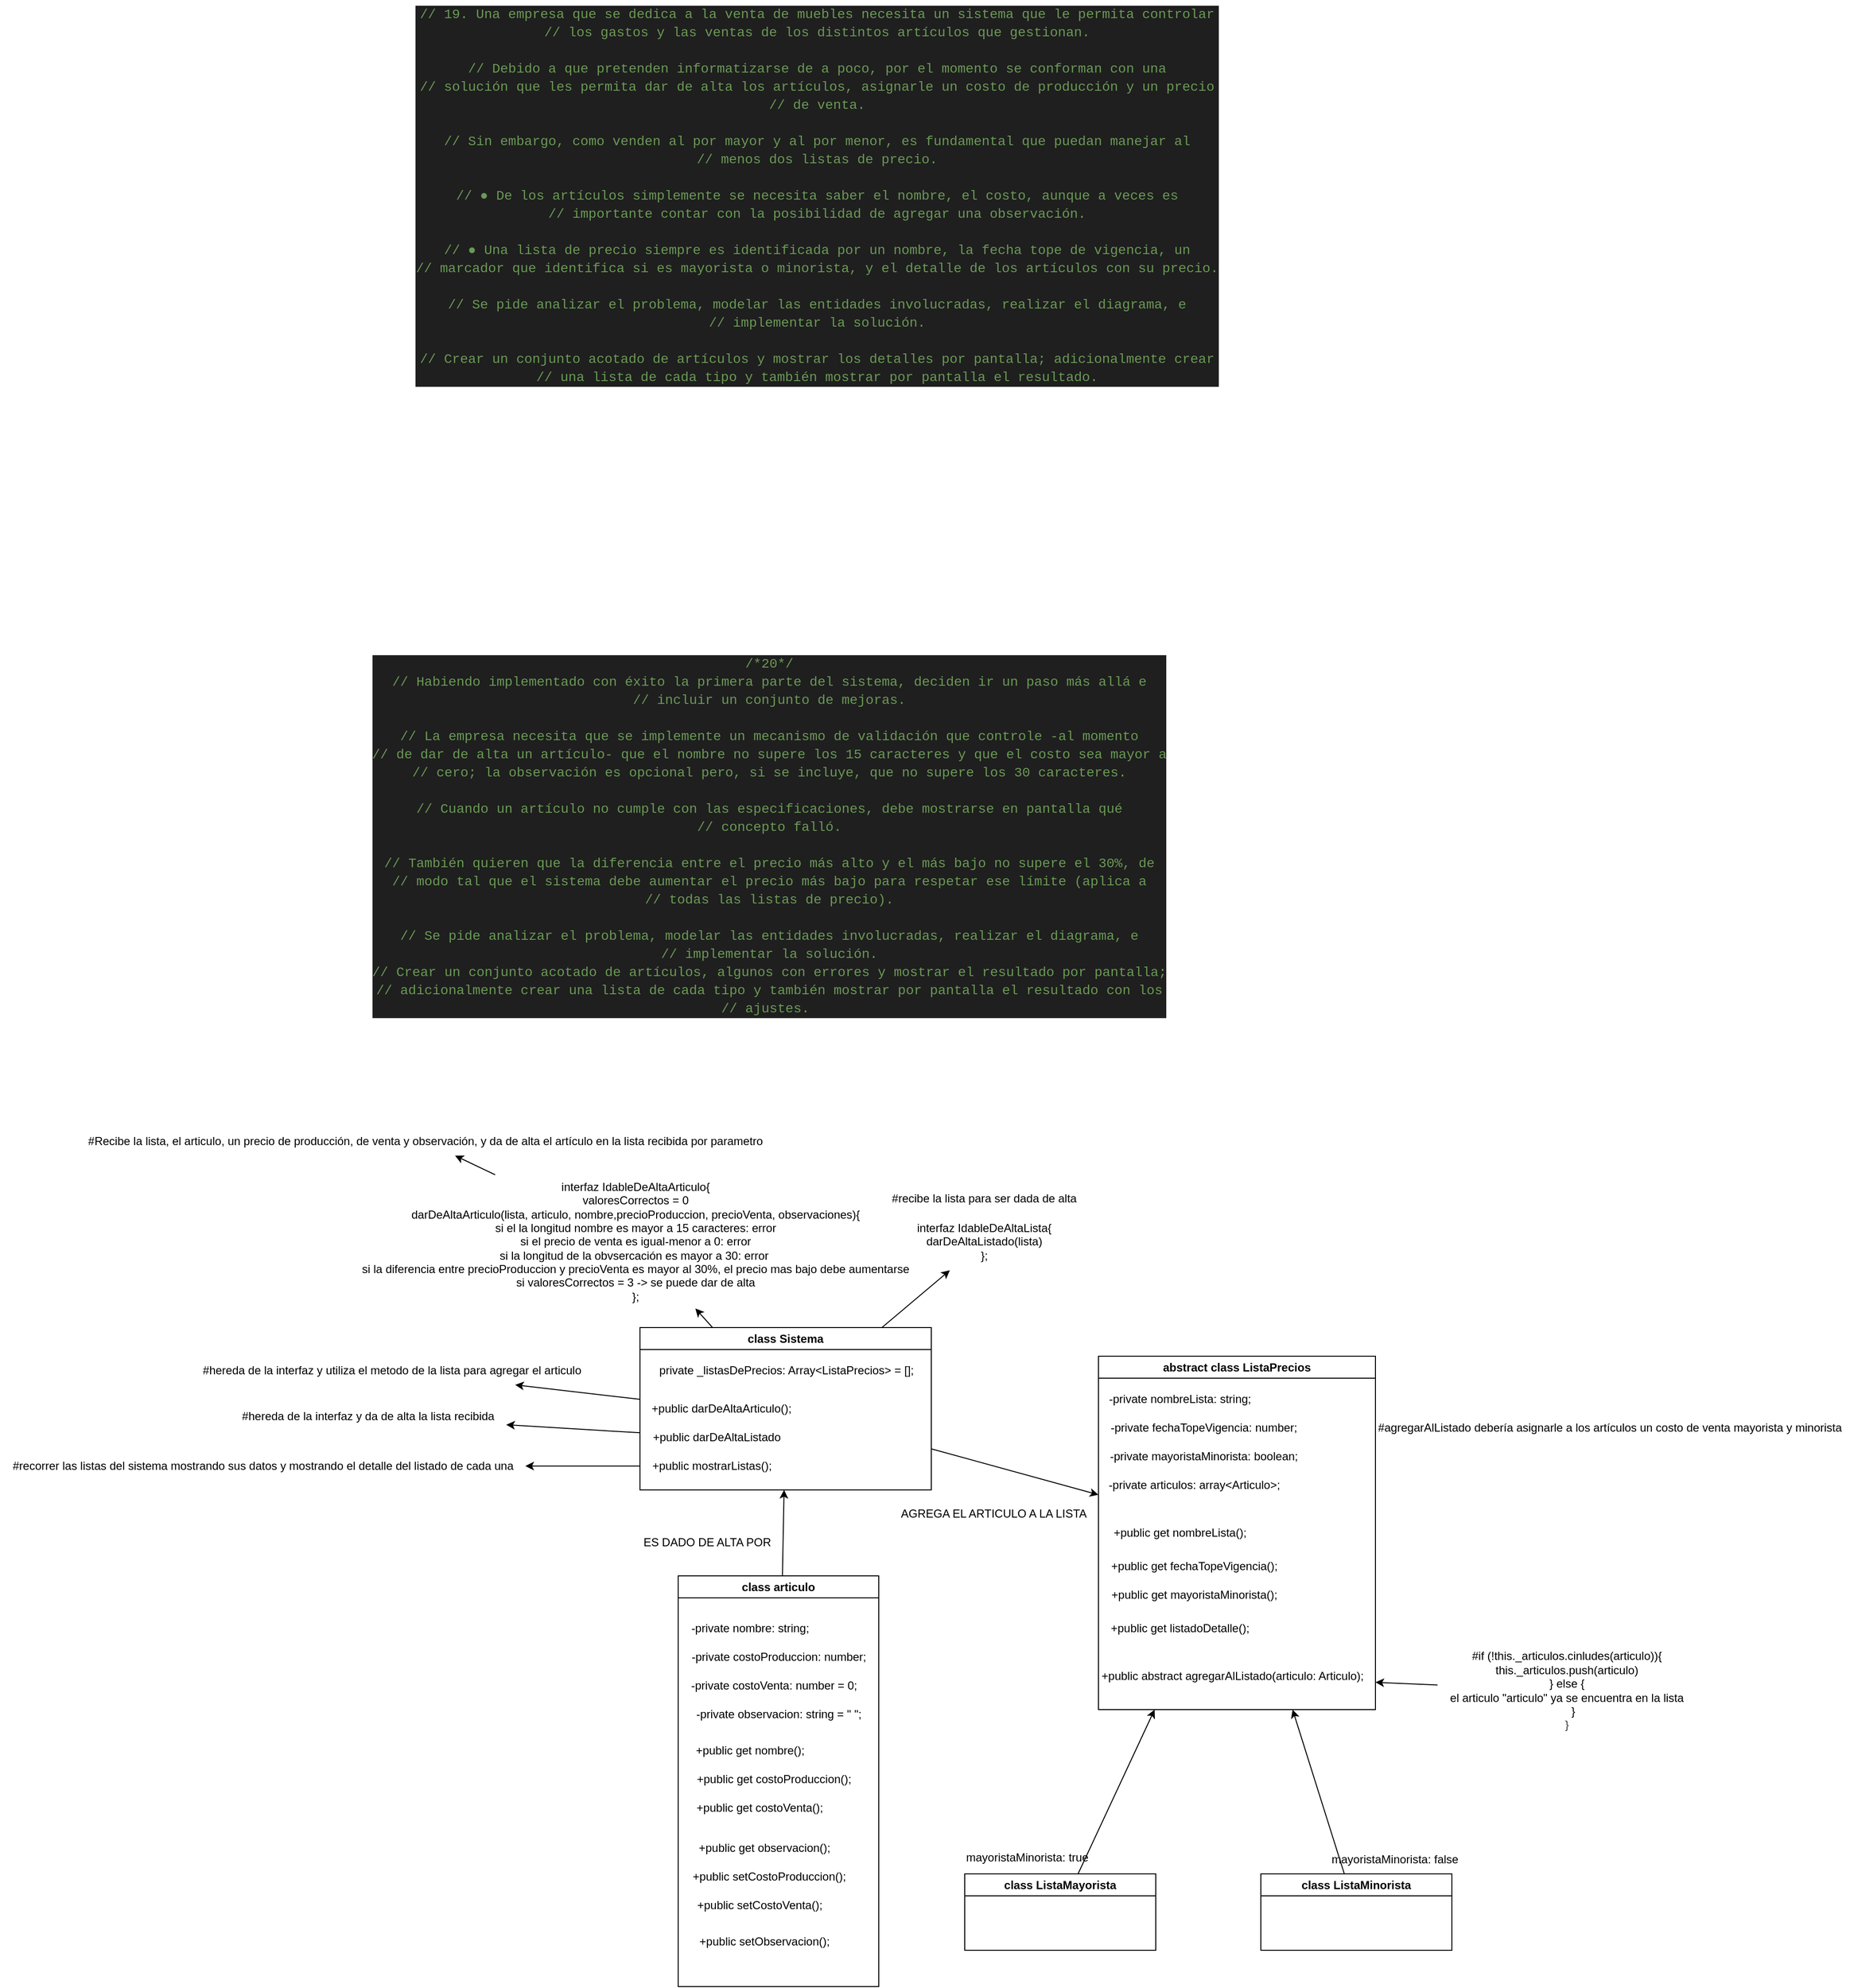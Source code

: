 <mxfile>
    <diagram id="zCJzCJdqDsHCJ9_B2jmk" name="Page-1">
        <mxGraphModel dx="2070" dy="1663" grid="1" gridSize="10" guides="1" tooltips="1" connect="1" arrows="1" fold="1" page="1" pageScale="1" pageWidth="850" pageHeight="1100" math="0" shadow="0">
            <root>
                <mxCell id="0"/>
                <mxCell id="1" parent="0"/>
                <mxCell id="2" value="&lt;div style=&quot;color: rgb(204, 204, 204); background-color: rgb(31, 31, 31); font-family: Consolas, &amp;quot;Courier New&amp;quot;, monospace; font-size: 14px; line-height: 19px; white-space-collapse: preserve;&quot;&gt;&lt;div&gt;&lt;span style=&quot;color: #6a9955;&quot;&gt;// 19. Una empresa que se dedica a la venta de muebles necesita un sistema que le permita controlar&lt;/span&gt;&lt;/div&gt;&lt;div&gt;&lt;span style=&quot;color: #6a9955;&quot;&gt;// los gastos y las ventas de los distintos artículos que gestionan.&lt;/span&gt;&lt;/div&gt;&lt;br&gt;&lt;div&gt;&lt;span style=&quot;color: #6a9955;&quot;&gt;// Debido a que pretenden informatizarse de a poco, por el momento se conforman con una&lt;/span&gt;&lt;/div&gt;&lt;div&gt;&lt;span style=&quot;color: #6a9955;&quot;&gt;// solución que les permita dar de alta los artículos, asignarle un costo de producción y un precio&lt;/span&gt;&lt;/div&gt;&lt;div&gt;&lt;span style=&quot;color: #6a9955;&quot;&gt;// de venta.&lt;/span&gt;&lt;/div&gt;&lt;br&gt;&lt;div&gt;&lt;span style=&quot;color: #6a9955;&quot;&gt;// Sin embargo, como venden al por mayor y al por menor, es fundamental que puedan manejar al&lt;/span&gt;&lt;/div&gt;&lt;div&gt;&lt;span style=&quot;color: #6a9955;&quot;&gt;// menos dos listas de precio.&lt;/span&gt;&lt;/div&gt;&lt;br&gt;&lt;div&gt;&lt;span style=&quot;color: #6a9955;&quot;&gt;// ● De los artículos simplemente se necesita saber el nombre, el costo, aunque a veces es&lt;/span&gt;&lt;/div&gt;&lt;div&gt;&lt;span style=&quot;color: #6a9955;&quot;&gt;// importante contar con la posibilidad de agregar una observación.&lt;/span&gt;&lt;/div&gt;&lt;br&gt;&lt;div&gt;&lt;span style=&quot;color: #6a9955;&quot;&gt;// ● Una lista de precio siempre es identificada por un nombre, la fecha tope de vigencia, un&lt;/span&gt;&lt;/div&gt;&lt;div&gt;&lt;span style=&quot;color: #6a9955;&quot;&gt;// marcador que identifica si es mayorista o minorista, y el detalle de los artículos con su precio.&lt;/span&gt;&lt;/div&gt;&lt;br&gt;&lt;div&gt;&lt;span style=&quot;color: #6a9955;&quot;&gt;// Se pide analizar el problema, modelar las entidades involucradas, realizar el diagrama, e&lt;/span&gt;&lt;/div&gt;&lt;div&gt;&lt;span style=&quot;color: #6a9955;&quot;&gt;// implementar la solución.&lt;/span&gt;&lt;/div&gt;&lt;br&gt;&lt;div&gt;&lt;span style=&quot;color: #6a9955;&quot;&gt;// Crear un conjunto acotado de artículos y mostrar los detalles por pantalla; adicionalmente crear&lt;/span&gt;&lt;/div&gt;&lt;div&gt;&lt;span style=&quot;color: #6a9955;&quot;&gt;// una lista de cada tipo y también mostrar por pantalla el resultado.&lt;/span&gt;&lt;/div&gt;&lt;/div&gt;" style="text;html=1;align=center;verticalAlign=middle;resizable=0;points=[];autosize=1;strokeColor=none;fillColor=none;" parent="1" vertex="1">
                    <mxGeometry x="-270" y="-1090" width="790" height="410" as="geometry"/>
                </mxCell>
                <mxCell id="79" value="abstract class ListaPrecios" style="swimlane;whiteSpace=wrap;html=1;" parent="1" vertex="1">
                    <mxGeometry x="420" y="330" width="290" height="370" as="geometry"/>
                </mxCell>
                <mxCell id="80" value="-private nombreLista: string;" style="text;html=1;align=center;verticalAlign=middle;resizable=0;points=[];autosize=1;strokeColor=none;fillColor=none;" parent="79" vertex="1">
                    <mxGeometry y="30" width="170" height="30" as="geometry"/>
                </mxCell>
                <mxCell id="81" value="-private fechaTopeVigencia: number;" style="text;html=1;align=center;verticalAlign=middle;resizable=0;points=[];autosize=1;strokeColor=none;fillColor=none;" parent="79" vertex="1">
                    <mxGeometry y="60" width="220" height="30" as="geometry"/>
                </mxCell>
                <mxCell id="83" value="-private articulos: array&amp;lt;Articulo&amp;gt;;" style="text;html=1;align=center;verticalAlign=middle;resizable=0;points=[];autosize=1;strokeColor=none;fillColor=none;" parent="79" vertex="1">
                    <mxGeometry y="120" width="200" height="30" as="geometry"/>
                </mxCell>
                <mxCell id="86" value="-private mayoristaMinorista: boolean;" style="text;html=1;align=center;verticalAlign=middle;resizable=0;points=[];autosize=1;strokeColor=none;fillColor=none;" parent="79" vertex="1">
                    <mxGeometry y="90" width="220" height="30" as="geometry"/>
                </mxCell>
                <mxCell id="101" value="+public abstract agregarAlListado(articulo: Articulo);" style="text;html=1;align=center;verticalAlign=middle;resizable=0;points=[];autosize=1;strokeColor=none;fillColor=none;" parent="79" vertex="1">
                    <mxGeometry x="-10" y="320" width="300" height="30" as="geometry"/>
                </mxCell>
                <mxCell id="102" value="+public get listadoDetalle();" style="text;html=1;align=center;verticalAlign=middle;resizable=0;points=[];autosize=1;strokeColor=none;fillColor=none;" parent="79" vertex="1">
                    <mxGeometry y="270" width="170" height="30" as="geometry"/>
                </mxCell>
                <mxCell id="126" value="+public get nombreLista();" style="text;html=1;align=center;verticalAlign=middle;resizable=0;points=[];autosize=1;strokeColor=none;fillColor=none;" parent="79" vertex="1">
                    <mxGeometry x="5" y="170" width="160" height="30" as="geometry"/>
                </mxCell>
                <mxCell id="127" value="+public get fechaTopeVigencia();" style="text;html=1;align=center;verticalAlign=middle;resizable=0;points=[];autosize=1;strokeColor=none;fillColor=none;" parent="79" vertex="1">
                    <mxGeometry y="205" width="200" height="30" as="geometry"/>
                </mxCell>
                <mxCell id="129" value="+public get mayoristaMinorista();" style="text;html=1;align=center;verticalAlign=middle;resizable=0;points=[];autosize=1;strokeColor=none;fillColor=none;" parent="79" vertex="1">
                    <mxGeometry y="235" width="200" height="30" as="geometry"/>
                </mxCell>
                <mxCell id="87" style="edgeStyle=none;html=1;" parent="1" source="84" target="79" edge="1">
                    <mxGeometry relative="1" as="geometry"/>
                </mxCell>
                <mxCell id="84" value="class ListaMayorista" style="swimlane;whiteSpace=wrap;html=1;" parent="1" vertex="1">
                    <mxGeometry x="280" y="872" width="200" height="80" as="geometry"/>
                </mxCell>
                <mxCell id="100" style="edgeStyle=none;html=1;" parent="1" source="85" target="79" edge="1">
                    <mxGeometry relative="1" as="geometry"/>
                </mxCell>
                <mxCell id="85" value="class ListaMinorista" style="swimlane;whiteSpace=wrap;html=1;" parent="1" vertex="1">
                    <mxGeometry x="590" y="872" width="200" height="80" as="geometry"/>
                </mxCell>
                <mxCell id="109" style="edgeStyle=none;html=1;" parent="1" source="90" target="104" edge="1">
                    <mxGeometry relative="1" as="geometry"/>
                </mxCell>
                <mxCell id="90" value="class articulo" style="swimlane;whiteSpace=wrap;html=1;" parent="1" vertex="1">
                    <mxGeometry x="-20" y="560" width="210" height="430" as="geometry"/>
                </mxCell>
                <mxCell id="92" value="-private nombre: string;" style="text;html=1;align=center;verticalAlign=middle;resizable=0;points=[];autosize=1;strokeColor=none;fillColor=none;" parent="90" vertex="1">
                    <mxGeometry y="40" width="150" height="30" as="geometry"/>
                </mxCell>
                <mxCell id="95" value="-private costoProduccion: number;" style="text;html=1;align=center;verticalAlign=middle;resizable=0;points=[];autosize=1;strokeColor=none;fillColor=none;" parent="90" vertex="1">
                    <mxGeometry y="70" width="210" height="30" as="geometry"/>
                </mxCell>
                <mxCell id="96" value="-private observacion: string = &quot; &quot;;" style="text;html=1;align=center;verticalAlign=middle;resizable=0;points=[];autosize=1;strokeColor=none;fillColor=none;" parent="90" vertex="1">
                    <mxGeometry x="5" y="130" width="200" height="30" as="geometry"/>
                </mxCell>
                <mxCell id="97" value="+public get nombre();" style="text;html=1;align=center;verticalAlign=middle;resizable=0;points=[];autosize=1;strokeColor=none;fillColor=none;" parent="90" vertex="1">
                    <mxGeometry x="5" y="168" width="140" height="30" as="geometry"/>
                </mxCell>
                <mxCell id="98" value="+public get costoProduccion();" style="text;html=1;align=center;verticalAlign=middle;resizable=0;points=[];autosize=1;strokeColor=none;fillColor=none;" parent="90" vertex="1">
                    <mxGeometry x="5" y="198" width="190" height="30" as="geometry"/>
                </mxCell>
                <mxCell id="99" value="+public get observacion();" style="text;html=1;align=center;verticalAlign=middle;resizable=0;points=[];autosize=1;strokeColor=none;fillColor=none;" parent="90" vertex="1">
                    <mxGeometry x="10" y="270" width="160" height="30" as="geometry"/>
                </mxCell>
                <mxCell id="115" value="-private costoVenta: number = 0;" style="text;html=1;align=center;verticalAlign=middle;resizable=0;points=[];autosize=1;strokeColor=none;fillColor=none;" parent="90" vertex="1">
                    <mxGeometry y="100" width="200" height="30" as="geometry"/>
                </mxCell>
                <mxCell id="118" value="+public setCostoProduccion();" style="text;html=1;align=center;verticalAlign=middle;resizable=0;points=[];autosize=1;strokeColor=none;fillColor=none;" parent="90" vertex="1">
                    <mxGeometry x="5" y="300" width="180" height="30" as="geometry"/>
                </mxCell>
                <mxCell id="123" value="+public setCostoVenta();" style="text;html=1;align=center;verticalAlign=middle;resizable=0;points=[];autosize=1;strokeColor=none;fillColor=none;" parent="90" vertex="1">
                    <mxGeometry x="10" y="330" width="150" height="30" as="geometry"/>
                </mxCell>
                <mxCell id="124" value="+public get costoVenta();" style="text;html=1;align=center;verticalAlign=middle;resizable=0;points=[];autosize=1;strokeColor=none;fillColor=none;" parent="90" vertex="1">
                    <mxGeometry x="5" y="228" width="160" height="30" as="geometry"/>
                </mxCell>
                <mxCell id="128" value="+public setObservacion();" style="text;html=1;align=center;verticalAlign=middle;resizable=0;points=[];autosize=1;strokeColor=none;fillColor=none;" parent="90" vertex="1">
                    <mxGeometry x="10" y="368" width="160" height="30" as="geometry"/>
                </mxCell>
                <mxCell id="111" style="edgeStyle=none;html=1;" parent="1" source="104" target="79" edge="1">
                    <mxGeometry relative="1" as="geometry"/>
                </mxCell>
                <mxCell id="113" style="edgeStyle=none;html=1;" parent="1" source="104" target="106" edge="1">
                    <mxGeometry relative="1" as="geometry"/>
                </mxCell>
                <mxCell id="136" style="edgeStyle=none;html=1;" parent="1" source="104" target="133" edge="1">
                    <mxGeometry relative="1" as="geometry"/>
                </mxCell>
                <mxCell id="104" value="class Sistema" style="swimlane;whiteSpace=wrap;html=1;" parent="1" vertex="1">
                    <mxGeometry x="-60" y="300" width="305" height="170" as="geometry"/>
                </mxCell>
                <mxCell id="105" value="+public darDeAltaArticulo();" style="text;html=1;align=center;verticalAlign=middle;resizable=0;points=[];autosize=1;strokeColor=none;fillColor=none;" parent="104" vertex="1">
                    <mxGeometry y="70" width="170" height="30" as="geometry"/>
                </mxCell>
                <mxCell id="125" value="private _listasDePrecios: Array&amp;lt;ListaPrecios&amp;gt; = [];" style="text;html=1;align=center;verticalAlign=middle;resizable=0;points=[];autosize=1;strokeColor=none;fillColor=none;" parent="104" vertex="1">
                    <mxGeometry x="7.5" y="30" width="290" height="30" as="geometry"/>
                </mxCell>
                <mxCell id="138" value="+public darDeAltaListado" style="text;html=1;align=center;verticalAlign=middle;resizable=0;points=[];autosize=1;strokeColor=none;fillColor=none;" parent="104" vertex="1">
                    <mxGeometry y="100" width="160" height="30" as="geometry"/>
                </mxCell>
                <mxCell id="141" value="+public mostrarListas();" style="text;html=1;align=center;verticalAlign=middle;resizable=0;points=[];autosize=1;strokeColor=none;fillColor=none;" parent="104" vertex="1">
                    <mxGeometry y="130" width="150" height="30" as="geometry"/>
                </mxCell>
                <mxCell id="134" style="edgeStyle=none;html=1;" parent="1" source="106" target="132" edge="1">
                    <mxGeometry relative="1" as="geometry"/>
                </mxCell>
                <mxCell id="106" value="interfaz IdableDeAltaArticulo{&lt;div&gt;&lt;font color=&quot;#000000&quot;&gt;valoresCorrectos = 0&lt;br&gt;&lt;/font&gt;&lt;div&gt;darDeAltaArticulo(lista, articulo, nombre,precioProduccion, precioVenta, observaciones){&lt;/div&gt;&lt;div&gt;si el la longitud nombre es mayor a 15 caracteres: error&lt;/div&gt;&lt;div&gt;si el precio de venta es igual-menor a 0: error&lt;/div&gt;&lt;div&gt;si la longitud de la obvsercación es mayor a 30: error&amp;nbsp;&lt;/div&gt;&lt;div&gt;si la diferencia entre precioProduccion y precioVenta es mayor al 30%, el precio mas bajo debe aumentarse&lt;/div&gt;&lt;div&gt;si valoresCorrectos = 3 -&amp;gt; se puede dar de alta&lt;/div&gt;&lt;div&gt;};&lt;/div&gt;&lt;/div&gt;" style="text;html=1;align=center;verticalAlign=middle;resizable=0;points=[];autosize=1;strokeColor=none;fillColor=none;" parent="1" vertex="1">
                    <mxGeometry x="-365" y="140" width="600" height="140" as="geometry"/>
                </mxCell>
                <mxCell id="110" value="ES DADO DE ALTA POR" style="text;html=1;align=center;verticalAlign=middle;resizable=0;points=[];autosize=1;strokeColor=none;fillColor=none;" parent="1" vertex="1">
                    <mxGeometry x="-70" y="510" width="160" height="30" as="geometry"/>
                </mxCell>
                <mxCell id="112" value="AGREGA EL ARTICULO A LA LISTA" style="text;html=1;align=center;verticalAlign=middle;resizable=0;points=[];autosize=1;strokeColor=none;fillColor=none;" parent="1" vertex="1">
                    <mxGeometry x="200" y="480" width="220" height="30" as="geometry"/>
                </mxCell>
                <mxCell id="114" value="&lt;span style=&quot;color: rgb(0, 0, 0);&quot;&gt;#hereda de la interfaz y utiliza el metodo de la lista para agregar el articulo&lt;/span&gt;" style="text;html=1;align=center;verticalAlign=middle;resizable=0;points=[];autosize=1;strokeColor=none;fillColor=none;" parent="1" vertex="1">
                    <mxGeometry x="-530" y="330" width="420" height="30" as="geometry"/>
                </mxCell>
                <mxCell id="116" value="#agregarAlListado debería asignarle a los artículos un costo de venta mayorista y minorista" style="text;html=1;align=center;verticalAlign=middle;resizable=0;points=[];autosize=1;strokeColor=none;fillColor=none;" parent="1" vertex="1">
                    <mxGeometry x="700" y="390" width="510" height="30" as="geometry"/>
                </mxCell>
                <mxCell id="121" value="mayoristaMinorista: true" style="text;html=1;align=center;verticalAlign=middle;resizable=0;points=[];autosize=1;strokeColor=none;fillColor=none;" parent="1" vertex="1">
                    <mxGeometry x="270" y="840" width="150" height="30" as="geometry"/>
                </mxCell>
                <mxCell id="122" value="mayoristaMinorista: false" style="text;html=1;align=center;verticalAlign=middle;resizable=0;points=[];autosize=1;strokeColor=none;fillColor=none;" parent="1" vertex="1">
                    <mxGeometry x="650" y="842" width="160" height="30" as="geometry"/>
                </mxCell>
                <mxCell id="131" style="edgeStyle=none;html=1;" parent="1" source="130" target="101" edge="1">
                    <mxGeometry relative="1" as="geometry"/>
                </mxCell>
                <mxCell id="130" value="#if (!this._articulos.cinludes(articulo)){&lt;div&gt;this._articulos.push(articulo)&lt;/div&gt;&lt;div&gt;} else {&lt;/div&gt;&lt;div&gt;el articulo &quot;articulo&quot; ya se encuentra en la lista&lt;/div&gt;&lt;div&gt;&amp;nbsp; &amp;nbsp; }&lt;/div&gt;&lt;div&gt;&lt;span style=&quot;color: rgb(63, 63, 63); background-color: transparent;&quot;&gt;}&lt;/span&gt;&lt;/div&gt;" style="text;html=1;align=center;verticalAlign=middle;resizable=0;points=[];autosize=1;strokeColor=none;fillColor=none;" parent="1" vertex="1">
                    <mxGeometry x="775" y="630" width="270" height="100" as="geometry"/>
                </mxCell>
                <mxCell id="132" value="#Recibe la lista, el articulo, un precio de producción, de venta y observación, y da de alta el artículo en la lista recibida por parametro" style="text;html=1;align=center;verticalAlign=middle;resizable=0;points=[];autosize=1;strokeColor=none;fillColor=none;" parent="1" vertex="1">
                    <mxGeometry x="-650" y="90" width="730" height="30" as="geometry"/>
                </mxCell>
                <mxCell id="133" value="interfaz IdableDeAltaLista{&lt;div&gt;darDeAltaListado(lista)&lt;/div&gt;&lt;div&gt;};&lt;/div&gt;" style="text;html=1;align=center;verticalAlign=middle;resizable=0;points=[];autosize=1;strokeColor=none;fillColor=none;" parent="1" vertex="1">
                    <mxGeometry x="220" y="180" width="160" height="60" as="geometry"/>
                </mxCell>
                <mxCell id="135" value="#recibe la lista para ser dada de alta" style="text;html=1;align=center;verticalAlign=middle;resizable=0;points=[];autosize=1;strokeColor=none;fillColor=none;" parent="1" vertex="1">
                    <mxGeometry x="190" y="150" width="220" height="30" as="geometry"/>
                </mxCell>
                <mxCell id="137" style="edgeStyle=none;html=1;" parent="1" source="105" target="114" edge="1">
                    <mxGeometry relative="1" as="geometry"/>
                </mxCell>
                <mxCell id="139" value="#hereda de la interfaz y da de alta la lista recibida" style="text;html=1;align=center;verticalAlign=middle;resizable=0;points=[];autosize=1;strokeColor=none;fillColor=none;" parent="1" vertex="1">
                    <mxGeometry x="-490" y="378" width="290" height="30" as="geometry"/>
                </mxCell>
                <mxCell id="140" style="edgeStyle=none;html=1;" parent="1" source="138" target="139" edge="1">
                    <mxGeometry relative="1" as="geometry"/>
                </mxCell>
                <mxCell id="142" value="#recorrer las listas del sistema mostrando sus datos y mostrando el detalle del listado de cada una" style="text;html=1;align=center;verticalAlign=middle;resizable=0;points=[];autosize=1;strokeColor=none;fillColor=none;" parent="1" vertex="1">
                    <mxGeometry x="-730" y="430" width="550" height="30" as="geometry"/>
                </mxCell>
                <mxCell id="143" style="edgeStyle=none;html=1;" parent="1" source="141" target="142" edge="1">
                    <mxGeometry relative="1" as="geometry"/>
                </mxCell>
                <mxCell id="144" value="&lt;div style=&quot;color: rgb(204, 204, 204); background-color: rgb(31, 31, 31); font-family: Consolas, &amp;quot;Courier New&amp;quot;, monospace; font-size: 14px; line-height: 19px; white-space-collapse: preserve;&quot;&gt;&lt;div&gt;&lt;span style=&quot;color: #6a9955;&quot;&gt;/*20*/&lt;/span&gt;&lt;/div&gt;&lt;div&gt;&lt;span style=&quot;color: #6a9955;&quot;&gt;// Habiendo implementado con éxito la primera parte del sistema, deciden ir un paso más allá e&lt;/span&gt;&lt;/div&gt;&lt;div&gt;&lt;span style=&quot;color: #6a9955;&quot;&gt;// incluir un conjunto de mejoras.&lt;/span&gt;&lt;/div&gt;&lt;br&gt;&lt;div&gt;&lt;span style=&quot;color: #6a9955;&quot;&gt;// La empresa necesita que se implemente un mecanismo de validación que controle -al momento&lt;/span&gt;&lt;/div&gt;&lt;div&gt;&lt;span style=&quot;color: #6a9955;&quot;&gt;// de dar de alta un artículo- que el nombre no supere los 15 caracteres y que el costo sea mayor a&lt;/span&gt;&lt;/div&gt;&lt;div&gt;&lt;span style=&quot;color: #6a9955;&quot;&gt;// cero; la observación es opcional pero, si se incluye, que no supere los 30 caracteres.&lt;/span&gt;&lt;/div&gt;&lt;br&gt;&lt;div&gt;&lt;span style=&quot;color: #6a9955;&quot;&gt;// Cuando un artículo no cumple con las especificaciones, debe mostrarse en pantalla qué&lt;/span&gt;&lt;/div&gt;&lt;div&gt;&lt;span style=&quot;color: #6a9955;&quot;&gt;// concepto falló.&lt;/span&gt;&lt;/div&gt;&lt;br&gt;&lt;div&gt;&lt;span style=&quot;color: #6a9955;&quot;&gt;// También quieren que la diferencia entre el precio más alto y el más bajo no supere el 30%, de&lt;/span&gt;&lt;/div&gt;&lt;div&gt;&lt;span style=&quot;color: #6a9955;&quot;&gt;// modo tal que el sistema debe aumentar el precio más bajo para respetar ese límite (aplica a&lt;/span&gt;&lt;/div&gt;&lt;div&gt;&lt;span style=&quot;color: #6a9955;&quot;&gt;// todas las listas de precio).&lt;/span&gt;&lt;/div&gt;&lt;br&gt;&lt;div&gt;&lt;span style=&quot;color: #6a9955;&quot;&gt;// Se pide analizar el problema, modelar las entidades involucradas, realizar el diagrama, e&lt;/span&gt;&lt;/div&gt;&lt;div&gt;&lt;span style=&quot;color: #6a9955;&quot;&gt;// implementar la solución.&lt;/span&gt;&lt;/div&gt;&lt;div&gt;&lt;span style=&quot;color: #6a9955;&quot;&gt;// Crear un conjunto acotado de artículos, algunos con errores y mostrar el resultado por pantalla;&lt;/span&gt;&lt;/div&gt;&lt;div&gt;&lt;span style=&quot;color: #6a9955;&quot;&gt;// adicionalmente crear una lista de cada tipo y también mostrar por pantalla el resultado con los&lt;/span&gt;&lt;/div&gt;&lt;div&gt;&lt;span style=&quot;color: #6a9955;&quot;&gt;// ajustes. &lt;/span&gt;&lt;/div&gt;&lt;/div&gt;" style="text;html=1;align=center;verticalAlign=middle;resizable=0;points=[];autosize=1;strokeColor=none;fillColor=none;" parent="1" vertex="1">
                    <mxGeometry x="-320" y="-410" width="790" height="390" as="geometry"/>
                </mxCell>
            </root>
        </mxGraphModel>
    </diagram>
</mxfile>